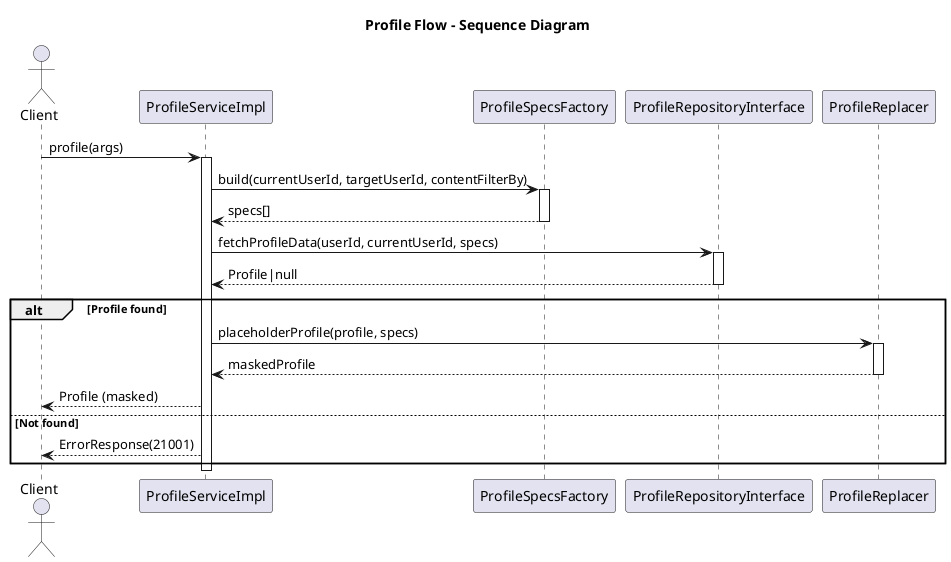 @startuml name
title Profile Flow – Sequence Diagram

actor Client
participant ProfileServiceImpl as Service
participant ProfileSpecsFactory as SpecsFactory
participant ProfileRepositoryInterface as Repo
participant ProfileReplacer as Replacer

Client -> Service: profile(args)
activate Service
Service -> SpecsFactory: build(currentUserId, targetUserId, contentFilterBy)
activate SpecsFactory
SpecsFactory --> Service: specs[]
deactivate SpecsFactory

Service -> Repo: fetchProfileData(userId, currentUserId, specs)
activate Repo
Repo --> Service: Profile|null
deactivate Repo

alt Profile found
  Service -> Replacer: placeholderProfile(profile, specs)
  activate Replacer
  Replacer --> Service: maskedProfile
  deactivate Replacer
  Service --> Client: Profile (masked)
else Not found
  Service --> Client: ErrorResponse(21001)
end
deactivate Service

@enduml

